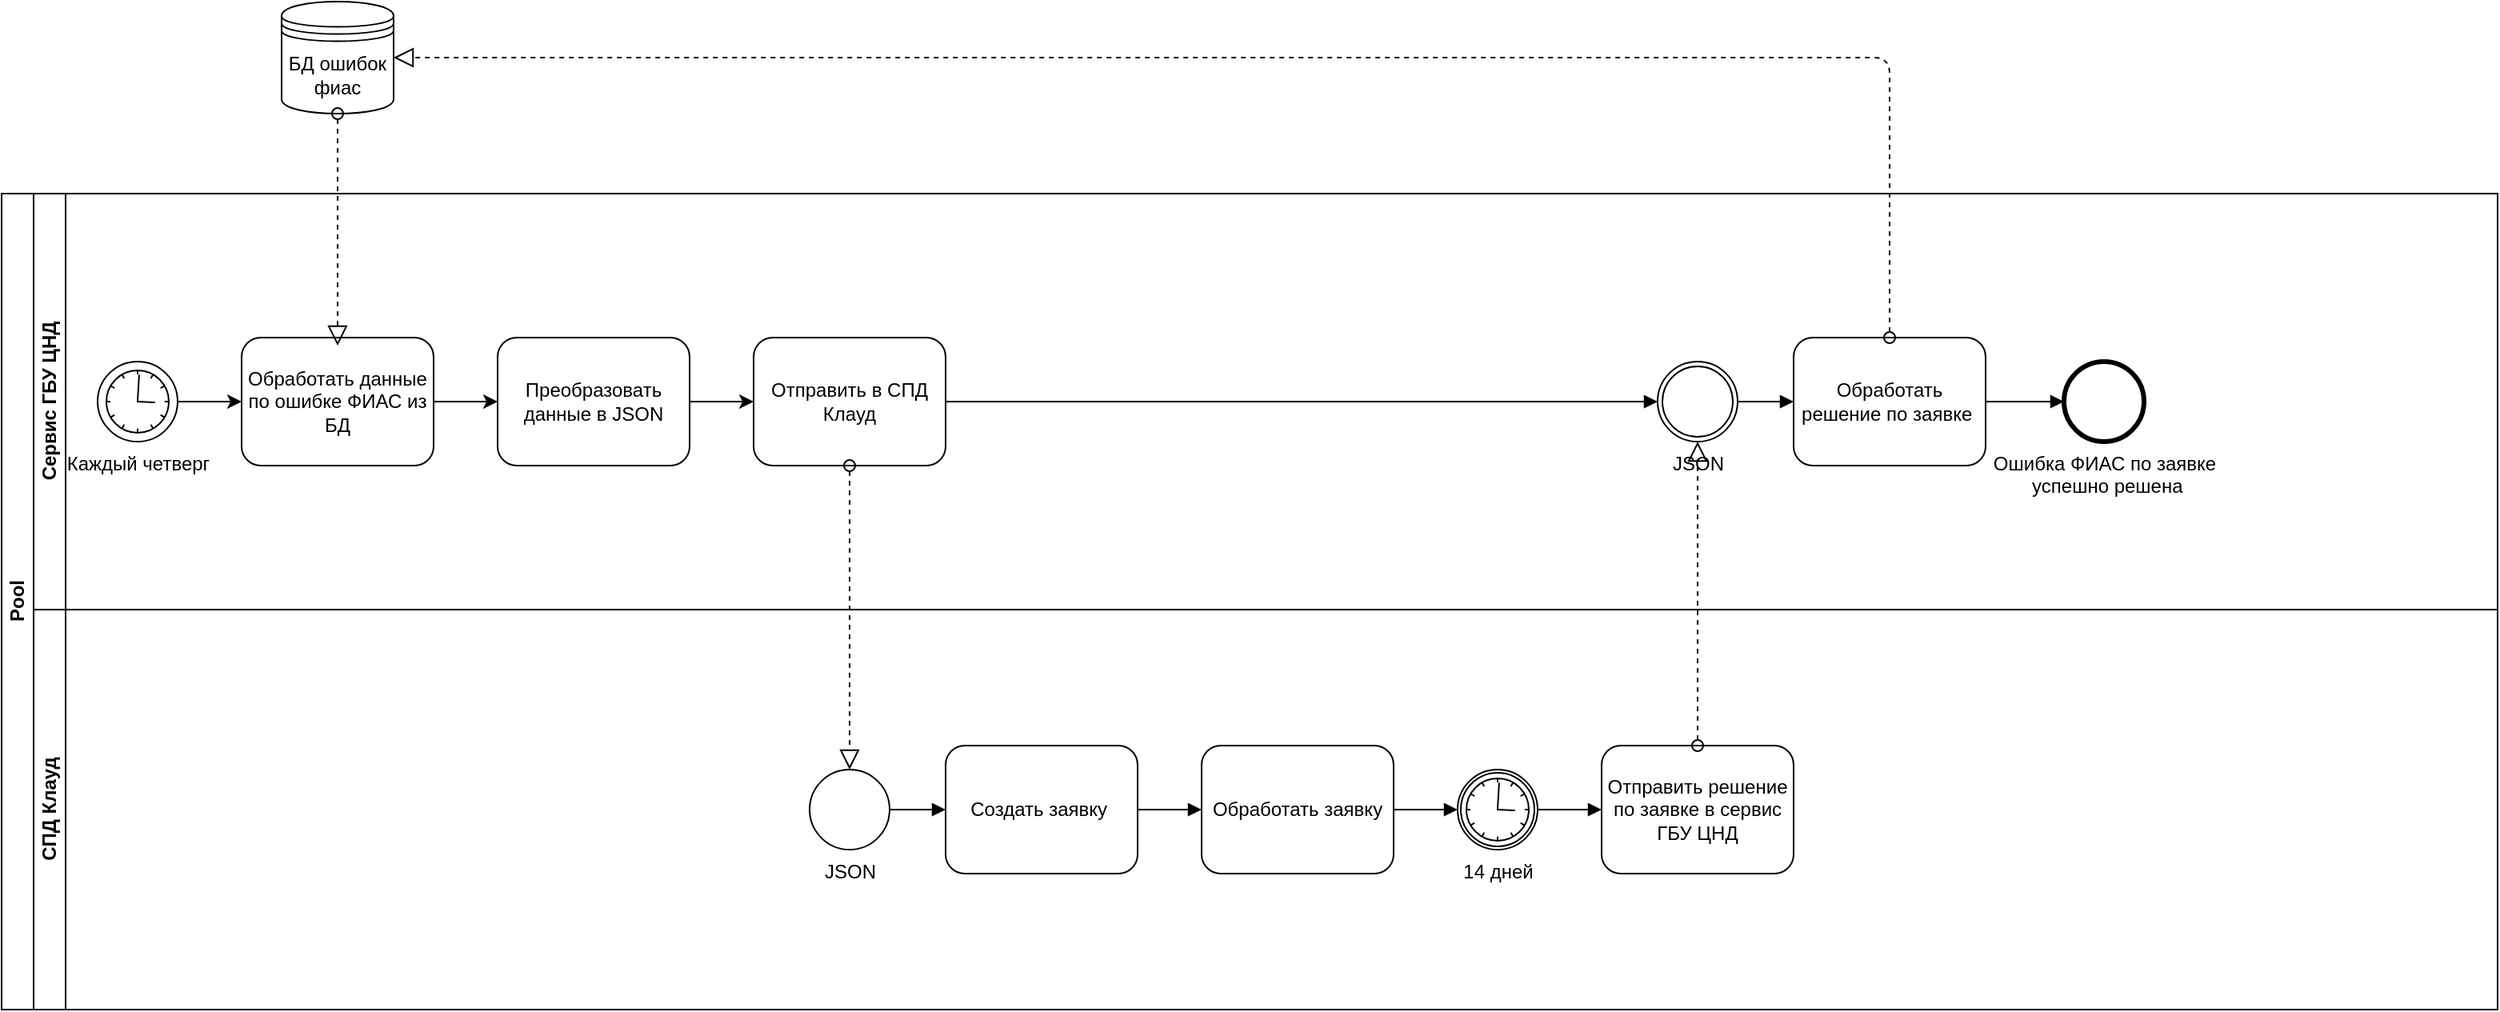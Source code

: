 <mxfile version="13.10.2" type="device"><diagram name="Page-1" id="c7488fd3-1785-93aa-aadb-54a6760d102a"><mxGraphModel dx="1483" dy="749" grid="1" gridSize="10" guides="1" tooltips="1" connect="1" arrows="1" fold="1" page="1" pageScale="1" pageWidth="1654" pageHeight="1169" background="#ffffff" math="0" shadow="0"><root><mxCell id="0"/><mxCell id="1" parent="0"/><mxCell id="MaADvUMPTTQarUst9Aev-20" value="Pool" style="swimlane;html=1;childLayout=stackLayout;resizeParent=1;resizeParentMax=0;horizontal=0;startSize=20;horizontalStack=0;" vertex="1" parent="1"><mxGeometry x="70" y="270" width="1560" height="510" as="geometry"/></mxCell><mxCell id="MaADvUMPTTQarUst9Aev-22" value="Сервис ГБУ ЦНД" style="swimlane;html=1;startSize=20;horizontal=0;" vertex="1" parent="MaADvUMPTTQarUst9Aev-20"><mxGeometry x="20" width="1540" height="260" as="geometry"/></mxCell><mxCell id="MaADvUMPTTQarUst9Aev-3" value="Обработать данные по ошибке ФИАС из БД" style="shape=ext;rounded=1;html=1;whiteSpace=wrap;" vertex="1" parent="MaADvUMPTTQarUst9Aev-22"><mxGeometry x="130" y="90" width="120" height="80" as="geometry"/></mxCell><mxCell id="MaADvUMPTTQarUst9Aev-2" value="" style="endArrow=classic;html=1;exitX=1;exitY=0.5;exitDx=0;exitDy=0;entryX=0;entryY=0.5;entryDx=0;entryDy=0;" edge="1" parent="MaADvUMPTTQarUst9Aev-22" source="MaADvUMPTTQarUst9Aev-32" target="MaADvUMPTTQarUst9Aev-3"><mxGeometry width="50" height="50" relative="1" as="geometry"><mxPoint x="90" y="200" as="sourcePoint"/><mxPoint x="200" y="-85" as="targetPoint"/></mxGeometry></mxCell><mxCell id="MaADvUMPTTQarUst9Aev-6" value="Преобразовать данные в JSON" style="shape=ext;rounded=1;html=1;whiteSpace=wrap;" vertex="1" parent="MaADvUMPTTQarUst9Aev-22"><mxGeometry x="290" y="90" width="120" height="80" as="geometry"/></mxCell><mxCell id="MaADvUMPTTQarUst9Aev-15" value="Отправить в СПД Клауд" style="shape=ext;rounded=1;html=1;whiteSpace=wrap;" vertex="1" parent="MaADvUMPTTQarUst9Aev-22"><mxGeometry x="450" y="90" width="120" height="80" as="geometry"/></mxCell><mxCell id="MaADvUMPTTQarUst9Aev-32" value="Каждый четверг" style="shape=mxgraph.bpmn.shape;html=1;verticalLabelPosition=bottom;labelBackgroundColor=#ffffff;verticalAlign=top;align=center;perimeter=ellipsePerimeter;outlineConnect=0;outline=standard;symbol=timer;" vertex="1" parent="MaADvUMPTTQarUst9Aev-22"><mxGeometry x="40" y="105" width="50" height="50" as="geometry"/></mxCell><mxCell id="MaADvUMPTTQarUst9Aev-36" value="" style="endArrow=classic;html=1;exitX=1;exitY=0.5;exitDx=0;exitDy=0;entryX=0;entryY=0.5;entryDx=0;entryDy=0;" edge="1" parent="MaADvUMPTTQarUst9Aev-22" source="MaADvUMPTTQarUst9Aev-3" target="MaADvUMPTTQarUst9Aev-6"><mxGeometry width="50" height="50" relative="1" as="geometry"><mxPoint x="250" y="330" as="sourcePoint"/><mxPoint x="300" y="280" as="targetPoint"/></mxGeometry></mxCell><mxCell id="MaADvUMPTTQarUst9Aev-37" value="" style="endArrow=classic;html=1;exitX=1;exitY=0.5;exitDx=0;exitDy=0;" edge="1" parent="MaADvUMPTTQarUst9Aev-22" source="MaADvUMPTTQarUst9Aev-6" target="MaADvUMPTTQarUst9Aev-15"><mxGeometry width="50" height="50" relative="1" as="geometry"><mxPoint x="310" y="360" as="sourcePoint"/><mxPoint x="360" y="310" as="targetPoint"/></mxGeometry></mxCell><mxCell id="MaADvUMPTTQarUst9Aev-48" value="JSON" style="shape=mxgraph.bpmn.shape;html=1;verticalLabelPosition=bottom;labelBackgroundColor=#ffffff;verticalAlign=top;align=center;perimeter=ellipsePerimeter;outlineConnect=0;outline=throwing;symbol=general;" vertex="1" parent="MaADvUMPTTQarUst9Aev-22"><mxGeometry x="1015" y="105" width="50" height="50" as="geometry"/></mxCell><mxCell id="MaADvUMPTTQarUst9Aev-51" value="" style="endArrow=block;endFill=1;endSize=6;html=1;exitX=1;exitY=0.5;exitDx=0;exitDy=0;entryX=0;entryY=0.5;entryDx=0;entryDy=0;" edge="1" parent="MaADvUMPTTQarUst9Aev-22" source="MaADvUMPTTQarUst9Aev-15" target="MaADvUMPTTQarUst9Aev-48"><mxGeometry width="100" relative="1" as="geometry"><mxPoint x="670" y="140" as="sourcePoint"/><mxPoint x="770" y="140" as="targetPoint"/></mxGeometry></mxCell><mxCell id="MaADvUMPTTQarUst9Aev-53" value="" style="endArrow=block;endFill=1;endSize=6;html=1;exitX=1;exitY=0.5;exitDx=0;exitDy=0;entryX=0;entryY=0.5;entryDx=0;entryDy=0;" edge="1" parent="MaADvUMPTTQarUst9Aev-22" source="MaADvUMPTTQarUst9Aev-48" target="MaADvUMPTTQarUst9Aev-54"><mxGeometry width="100" relative="1" as="geometry"><mxPoint x="1180" y="129" as="sourcePoint"/><mxPoint x="1100" y="129" as="targetPoint"/></mxGeometry></mxCell><mxCell id="MaADvUMPTTQarUst9Aev-54" value="Обработать решение по заявке&amp;nbsp;" style="shape=ext;rounded=1;html=1;whiteSpace=wrap;" vertex="1" parent="MaADvUMPTTQarUst9Aev-22"><mxGeometry x="1100" y="90" width="120" height="80" as="geometry"/></mxCell><mxCell id="MaADvUMPTTQarUst9Aev-67" value="Ошибка ФИАС по заявке &lt;br&gt;&amp;nbsp;успешно решена&lt;br&gt;&amp;nbsp;" style="shape=mxgraph.bpmn.shape;html=1;verticalLabelPosition=bottom;labelBackgroundColor=#ffffff;verticalAlign=top;align=center;perimeter=ellipsePerimeter;outlineConnect=0;outline=end;symbol=general;" vertex="1" parent="MaADvUMPTTQarUst9Aev-22"><mxGeometry x="1269" y="105" width="50" height="50" as="geometry"/></mxCell><mxCell id="MaADvUMPTTQarUst9Aev-70" value="" style="endArrow=block;endFill=1;endSize=6;html=1;exitX=1;exitY=0.5;exitDx=0;exitDy=0;entryX=0;entryY=0.5;entryDx=0;entryDy=0;" edge="1" parent="MaADvUMPTTQarUst9Aev-22" source="MaADvUMPTTQarUst9Aev-54" target="MaADvUMPTTQarUst9Aev-67"><mxGeometry width="100" relative="1" as="geometry"><mxPoint x="1200" y="230" as="sourcePoint"/><mxPoint x="1300" y="230" as="targetPoint"/></mxGeometry></mxCell><mxCell id="MaADvUMPTTQarUst9Aev-23" value="СПД Клауд" style="swimlane;html=1;startSize=20;horizontal=0;" vertex="1" parent="MaADvUMPTTQarUst9Aev-20"><mxGeometry x="20" y="260" width="1540" height="250" as="geometry"/></mxCell><mxCell id="MaADvUMPTTQarUst9Aev-27" value="СПД Клауд" style="swimlane;html=1;startSize=20;horizontal=0;" vertex="1" parent="MaADvUMPTTQarUst9Aev-23"><mxGeometry width="1540" height="250" as="geometry"/></mxCell><mxCell id="MaADvUMPTTQarUst9Aev-24" value="JSON" style="shape=mxgraph.bpmn.shape;html=1;verticalLabelPosition=bottom;labelBackgroundColor=#ffffff;verticalAlign=top;align=center;perimeter=ellipsePerimeter;outlineConnect=0;outline=standard;symbol=general;" vertex="1" parent="MaADvUMPTTQarUst9Aev-27"><mxGeometry x="485" y="100" width="50" height="50" as="geometry"/></mxCell><mxCell id="MaADvUMPTTQarUst9Aev-26" value="Создать заявку&amp;nbsp;" style="shape=ext;rounded=1;html=1;whiteSpace=wrap;" vertex="1" parent="MaADvUMPTTQarUst9Aev-27"><mxGeometry x="570" y="85" width="120" height="80" as="geometry"/></mxCell><mxCell id="MaADvUMPTTQarUst9Aev-38" value="" style="endArrow=block;endFill=1;endSize=6;html=1;exitX=1;exitY=0.5;exitDx=0;exitDy=0;entryX=0;entryY=0.5;entryDx=0;entryDy=0;" edge="1" parent="MaADvUMPTTQarUst9Aev-27" source="MaADvUMPTTQarUst9Aev-24" target="MaADvUMPTTQarUst9Aev-26"><mxGeometry width="100" relative="1" as="geometry"><mxPoint x="550" y="240" as="sourcePoint"/><mxPoint x="650" y="240" as="targetPoint"/></mxGeometry></mxCell><mxCell id="MaADvUMPTTQarUst9Aev-41" value="Обработать заявку" style="shape=ext;rounded=1;html=1;whiteSpace=wrap;" vertex="1" parent="MaADvUMPTTQarUst9Aev-27"><mxGeometry x="730" y="85" width="120" height="80" as="geometry"/></mxCell><mxCell id="MaADvUMPTTQarUst9Aev-42" value="" style="endArrow=block;endFill=1;endSize=6;html=1;exitX=1;exitY=0.5;exitDx=0;exitDy=0;entryX=0;entryY=0.5;entryDx=0;entryDy=0;" edge="1" parent="MaADvUMPTTQarUst9Aev-27" source="MaADvUMPTTQarUst9Aev-26" target="MaADvUMPTTQarUst9Aev-41"><mxGeometry width="100" relative="1" as="geometry"><mxPoint x="690" y="230" as="sourcePoint"/><mxPoint x="790" y="230" as="targetPoint"/></mxGeometry></mxCell><mxCell id="MaADvUMPTTQarUst9Aev-44" value="14 дней" style="shape=mxgraph.bpmn.shape;html=1;verticalLabelPosition=bottom;labelBackgroundColor=#ffffff;verticalAlign=top;align=center;perimeter=ellipsePerimeter;outlineConnect=0;outline=boundInt;symbol=timer;" vertex="1" parent="MaADvUMPTTQarUst9Aev-27"><mxGeometry x="890" y="100" width="50" height="50" as="geometry"/></mxCell><mxCell id="MaADvUMPTTQarUst9Aev-45" value="" style="endArrow=block;endFill=1;endSize=6;html=1;exitX=1;exitY=0.5;exitDx=0;exitDy=0;entryX=0;entryY=0.5;entryDx=0;entryDy=0;" edge="1" parent="MaADvUMPTTQarUst9Aev-27" source="MaADvUMPTTQarUst9Aev-41" target="MaADvUMPTTQarUst9Aev-44"><mxGeometry width="100" relative="1" as="geometry"><mxPoint x="880" y="230" as="sourcePoint"/><mxPoint x="980" y="230" as="targetPoint"/></mxGeometry></mxCell><mxCell id="MaADvUMPTTQarUst9Aev-46" value="Отправить решение по заявке в сервис ГБУ ЦНД" style="shape=ext;rounded=1;html=1;whiteSpace=wrap;" vertex="1" parent="MaADvUMPTTQarUst9Aev-27"><mxGeometry x="980" y="85" width="120" height="80" as="geometry"/></mxCell><mxCell id="MaADvUMPTTQarUst9Aev-47" value="" style="endArrow=block;endFill=1;endSize=6;html=1;exitX=1;exitY=0.5;exitDx=0;exitDy=0;entryX=0;entryY=0.5;entryDx=0;entryDy=0;" edge="1" parent="MaADvUMPTTQarUst9Aev-27" source="MaADvUMPTTQarUst9Aev-44" target="MaADvUMPTTQarUst9Aev-46"><mxGeometry width="100" relative="1" as="geometry"><mxPoint x="980" y="240" as="sourcePoint"/><mxPoint x="1080" y="240" as="targetPoint"/></mxGeometry></mxCell><mxCell id="MaADvUMPTTQarUst9Aev-25" value="" style="startArrow=oval;startFill=0;startSize=7;endArrow=block;endFill=0;endSize=10;dashed=1;html=1;" edge="1" parent="MaADvUMPTTQarUst9Aev-20" source="MaADvUMPTTQarUst9Aev-15" target="MaADvUMPTTQarUst9Aev-24"><mxGeometry width="100" relative="1" as="geometry"><mxPoint x="440" y="-20" as="sourcePoint"/><mxPoint x="620" y="600" as="targetPoint"/></mxGeometry></mxCell><mxCell id="MaADvUMPTTQarUst9Aev-50" value="" style="startArrow=oval;startFill=0;startSize=7;endArrow=block;endFill=0;endSize=10;dashed=1;html=1;exitX=0.5;exitY=0;exitDx=0;exitDy=0;entryX=0.5;entryY=1;entryDx=0;entryDy=0;" edge="1" parent="MaADvUMPTTQarUst9Aev-20" source="MaADvUMPTTQarUst9Aev-46" target="MaADvUMPTTQarUst9Aev-48"><mxGeometry width="100" relative="1" as="geometry"><mxPoint x="1260" y="410" as="sourcePoint"/><mxPoint x="1360" y="410" as="targetPoint"/></mxGeometry></mxCell><mxCell id="MaADvUMPTTQarUst9Aev-7" value="БД ошибок фиас" style="shape=datastore;whiteSpace=wrap;html=1;" vertex="1" parent="1"><mxGeometry x="245" y="150" width="70" height="70" as="geometry"/></mxCell><mxCell id="MaADvUMPTTQarUst9Aev-8" value="" style="startArrow=oval;startFill=0;startSize=7;endArrow=block;endFill=0;endSize=10;dashed=1;html=1;entryX=0.5;entryY=0.063;entryDx=0;entryDy=0;entryPerimeter=0;" edge="1" parent="1" source="MaADvUMPTTQarUst9Aev-7" target="MaADvUMPTTQarUst9Aev-3"><mxGeometry width="100" relative="1" as="geometry"><mxPoint x="290" y="70" as="sourcePoint"/><mxPoint x="290" y="100" as="targetPoint"/></mxGeometry></mxCell><mxCell id="MaADvUMPTTQarUst9Aev-69" value="" style="startArrow=oval;startFill=0;startSize=7;endArrow=block;endFill=0;endSize=10;dashed=1;html=1;exitX=0.5;exitY=0;exitDx=0;exitDy=0;entryX=1;entryY=0.5;entryDx=0;entryDy=0;" edge="1" parent="1" source="MaADvUMPTTQarUst9Aev-54" target="MaADvUMPTTQarUst9Aev-7"><mxGeometry width="100" relative="1" as="geometry"><mxPoint x="1230" y="180" as="sourcePoint"/><mxPoint x="1330" y="180" as="targetPoint"/><Array as="points"><mxPoint x="1250" y="185"/></Array></mxGeometry></mxCell></root></mxGraphModel></diagram></mxfile>
